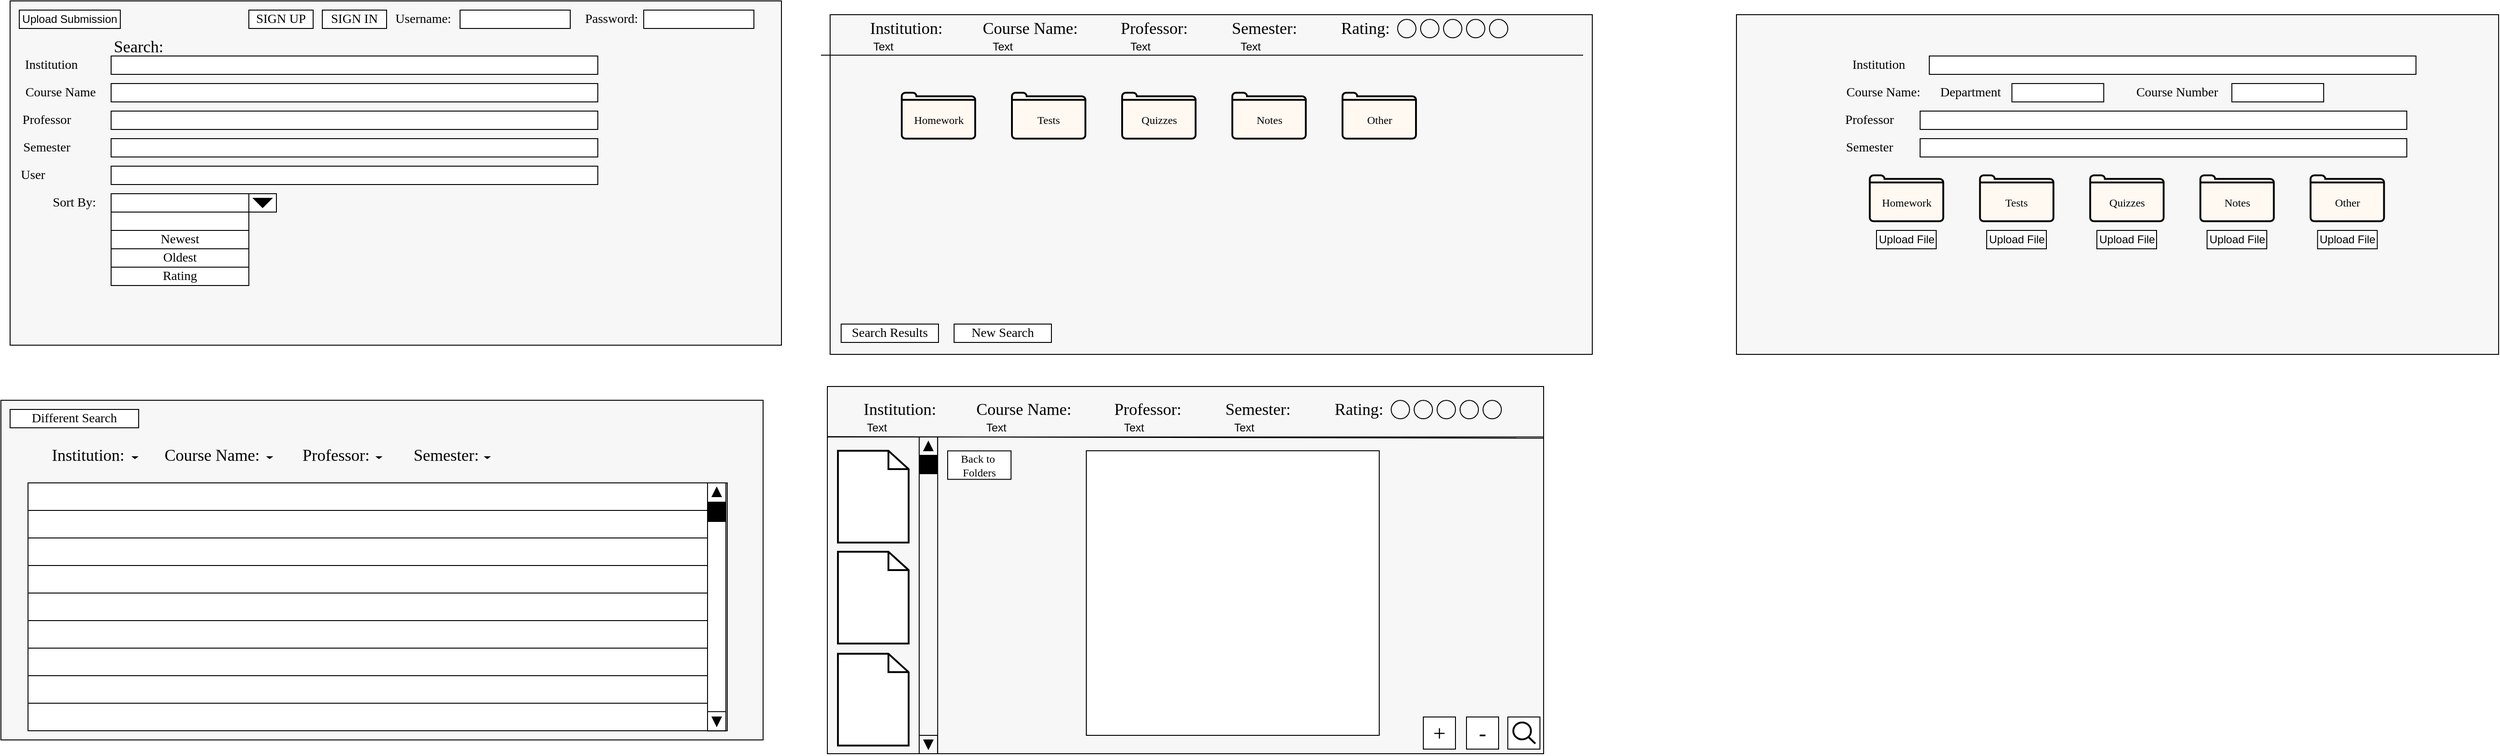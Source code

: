 <mxfile version="10.5.4" type="github"><diagram id="fE3weY7RTYQjaX6MT7tJ" name="Page-1"><mxGraphModel dx="998" dy="433" grid="1" gridSize="10" guides="1" tooltips="1" connect="1" arrows="1" fold="1" page="1" pageScale="1" pageWidth="850" pageHeight="1100" math="0" shadow="0"><root><mxCell id="0"/><mxCell id="1" parent="0"/><mxCell id="ou8kh7DUhceGWh2s9LDL-35" value="" style="rounded=0;whiteSpace=wrap;html=1;strokeColor=#000000;fillColor=#F7F7F7;" vertex="1" parent="1"><mxGeometry x="1910" y="75" width="830" height="370" as="geometry"/></mxCell><mxCell id="RQsLyxsgD_TibJoST8AB-97" value="" style="rounded=0;whiteSpace=wrap;html=1;strokeColor=#000000;fillColor=#F7F7F7;" parent="1" vertex="1"><mxGeometry x="920" y="480" width="780" height="400" as="geometry"/></mxCell><mxCell id="5D6q7GdCZ7EVulJObCjl-46" value="" style="rounded=0;whiteSpace=wrap;html=1;strokeColor=#000000;fillColor=none;" parent="1" vertex="1"><mxGeometry x="920" y="535" width="780" height="345" as="geometry"/></mxCell><mxCell id="5D6q7GdCZ7EVulJObCjl-62" value="" style="rounded=0;whiteSpace=wrap;html=1;strokeColor=#000000;fillColor=#F7F7F7;" parent="1" vertex="1"><mxGeometry x="923" y="75" width="830" height="370" as="geometry"/></mxCell><mxCell id="5D6q7GdCZ7EVulJObCjl-19" value="" style="rounded=0;whiteSpace=wrap;html=1;strokeColor=#000000;fillColor=#F7F7F7;" parent="1" vertex="1"><mxGeometry x="30" y="60" width="840" height="375" as="geometry"/></mxCell><mxCell id="RQsLyxsgD_TibJoST8AB-96" value="" style="rounded=0;whiteSpace=wrap;html=1;strokeColor=#000000;fillColor=#F7F7F7;" parent="1" vertex="1"><mxGeometry x="20" y="495" width="830" height="370" as="geometry"/></mxCell><mxCell id="RQsLyxsgD_TibJoST8AB-2" value="" style="rounded=0;whiteSpace=wrap;html=1;" parent="1" vertex="1"><mxGeometry x="140" y="120" width="530" height="20" as="geometry"/></mxCell><mxCell id="RQsLyxsgD_TibJoST8AB-3" value="&lt;div style=&quot;text-align: left&quot;&gt;&lt;span style=&quot;font-size: 14px ; font-family: &amp;#34;georgia&amp;#34;&quot;&gt;Institution&lt;/span&gt;&lt;/div&gt;" style="text;html=1;strokeColor=none;fillColor=none;align=center;verticalAlign=middle;whiteSpace=wrap;rounded=0;" parent="1" vertex="1"><mxGeometry x="30" y="120" width="90" height="20" as="geometry"/></mxCell><mxCell id="RQsLyxsgD_TibJoST8AB-5" value="&lt;font face=&quot;Georgia&quot; style=&quot;font-size: 14px&quot;&gt;Course Name&lt;/font&gt;" style="text;html=1;strokeColor=none;fillColor=none;align=center;verticalAlign=middle;whiteSpace=wrap;rounded=0;" parent="1" vertex="1"><mxGeometry x="40" y="150" width="90" height="20" as="geometry"/></mxCell><mxCell id="RQsLyxsgD_TibJoST8AB-6" value="&lt;div style=&quot;text-align: left&quot;&gt;&lt;span style=&quot;font-size: 14px ; font-family: &amp;#34;georgia&amp;#34;&quot;&gt;Professor&lt;/span&gt;&lt;/div&gt;" style="text;html=1;strokeColor=none;fillColor=none;align=center;verticalAlign=middle;whiteSpace=wrap;rounded=0;" parent="1" vertex="1"><mxGeometry x="40" y="180" width="60" height="20" as="geometry"/></mxCell><mxCell id="RQsLyxsgD_TibJoST8AB-7" value="&lt;div style=&quot;text-align: left&quot;&gt;&lt;span style=&quot;font-size: 14px ; font-family: &amp;#34;georgia&amp;#34;&quot;&gt;Semester&lt;/span&gt;&lt;/div&gt;" style="text;html=1;strokeColor=none;fillColor=none;align=center;verticalAlign=middle;whiteSpace=wrap;rounded=0;" parent="1" vertex="1"><mxGeometry x="40" y="210" width="60" height="20" as="geometry"/></mxCell><mxCell id="RQsLyxsgD_TibJoST8AB-8" value="&lt;font face=&quot;Georgia&quot; style=&quot;font-size: 14px&quot;&gt;User&lt;/font&gt;" style="text;html=1;strokeColor=none;fillColor=none;align=center;verticalAlign=middle;whiteSpace=wrap;rounded=0;" parent="1" vertex="1"><mxGeometry x="40" y="240" width="30" height="20" as="geometry"/></mxCell><mxCell id="RQsLyxsgD_TibJoST8AB-11" value="" style="rounded=0;whiteSpace=wrap;html=1;" parent="1" vertex="1"><mxGeometry x="140" y="150" width="530" height="20" as="geometry"/></mxCell><mxCell id="RQsLyxsgD_TibJoST8AB-12" value="" style="rounded=0;whiteSpace=wrap;html=1;" parent="1" vertex="1"><mxGeometry x="140" y="180" width="530" height="20" as="geometry"/></mxCell><mxCell id="RQsLyxsgD_TibJoST8AB-13" value="" style="rounded=0;whiteSpace=wrap;html=1;" parent="1" vertex="1"><mxGeometry x="140" y="210" width="530" height="20" as="geometry"/></mxCell><mxCell id="RQsLyxsgD_TibJoST8AB-14" value="" style="rounded=0;whiteSpace=wrap;html=1;" parent="1" vertex="1"><mxGeometry x="140" y="240" width="530" height="20" as="geometry"/></mxCell><mxCell id="RQsLyxsgD_TibJoST8AB-16" value="&lt;div style=&quot;text-align: left&quot;&gt;&lt;span style=&quot;font-size: 14px ; font-family: &amp;#34;georgia&amp;#34;&quot;&gt;SIGN IN&lt;/span&gt;&lt;/div&gt;" style="text;html=1;strokeColor=#000000;fillColor=#FFFFFF;align=center;verticalAlign=middle;whiteSpace=wrap;rounded=0;" parent="1" vertex="1"><mxGeometry x="370" y="70" width="70" height="20" as="geometry"/></mxCell><mxCell id="RQsLyxsgD_TibJoST8AB-18" value="" style="rounded=0;whiteSpace=wrap;html=1;" parent="1" vertex="1"><mxGeometry x="520" y="70" width="120" height="20" as="geometry"/></mxCell><mxCell id="RQsLyxsgD_TibJoST8AB-19" value="" style="rounded=0;whiteSpace=wrap;html=1;" parent="1" vertex="1"><mxGeometry x="720" y="70" width="120" height="20" as="geometry"/></mxCell><mxCell id="RQsLyxsgD_TibJoST8AB-20" value="&lt;div style=&quot;text-align: left&quot;&gt;&lt;span style=&quot;font-size: 14px ; font-family: &amp;#34;georgia&amp;#34;&quot;&gt;Username:&lt;/span&gt;&lt;/div&gt;" style="text;html=1;strokeColor=none;fillColor=none;align=center;verticalAlign=middle;whiteSpace=wrap;rounded=0;" parent="1" vertex="1"><mxGeometry x="440" y="70" width="80" height="20" as="geometry"/></mxCell><mxCell id="RQsLyxsgD_TibJoST8AB-21" value="&lt;div style=&quot;text-align: left&quot;&gt;&lt;span style=&quot;font-size: 14px ; font-family: &amp;#34;georgia&amp;#34;&quot;&gt;Password:&lt;/span&gt;&lt;/div&gt;" style="text;html=1;strokeColor=none;fillColor=none;align=center;verticalAlign=middle;whiteSpace=wrap;rounded=0;" parent="1" vertex="1"><mxGeometry x="640" y="70" width="90" height="20" as="geometry"/></mxCell><mxCell id="RQsLyxsgD_TibJoST8AB-22" value="&lt;div style=&quot;text-align: left&quot;&gt;&lt;span style=&quot;font-size: 14px ; font-family: &amp;#34;georgia&amp;#34;&quot;&gt;SIGN UP&lt;/span&gt;&lt;/div&gt;" style="text;html=1;strokeColor=#000000;fillColor=#FFFFFF;align=center;verticalAlign=middle;whiteSpace=wrap;rounded=0;" parent="1" vertex="1"><mxGeometry x="290" y="70" width="70" height="20" as="geometry"/></mxCell><mxCell id="RQsLyxsgD_TibJoST8AB-23" value="&lt;font face=&quot;Georgia&quot; style=&quot;font-size: 14px&quot;&gt;Sort By:&lt;/font&gt;" style="text;html=1;strokeColor=none;fillColor=none;align=center;verticalAlign=middle;whiteSpace=wrap;rounded=0;" parent="1" vertex="1"><mxGeometry x="70" y="270" width="60" height="20" as="geometry"/></mxCell><mxCell id="RQsLyxsgD_TibJoST8AB-24" value="" style="rounded=0;whiteSpace=wrap;html=1;" parent="1" vertex="1"><mxGeometry x="140" y="270" width="180" height="20" as="geometry"/></mxCell><mxCell id="RQsLyxsgD_TibJoST8AB-25" value="" style="endArrow=none;html=1;" parent="1" edge="1"><mxGeometry width="50" height="50" relative="1" as="geometry"><mxPoint x="290" y="290" as="sourcePoint"/><mxPoint x="290" y="270" as="targetPoint"/><Array as="points"/></mxGeometry></mxCell><mxCell id="RQsLyxsgD_TibJoST8AB-26" value="" style="triangle;whiteSpace=wrap;html=1;fillColor=#000000;rotation=90;" parent="1" vertex="1"><mxGeometry x="300" y="270" width="10" height="20" as="geometry"/></mxCell><mxCell id="RQsLyxsgD_TibJoST8AB-27" value="" style="rounded=0;whiteSpace=wrap;html=1;fillColor=#FFFFFF;strokeColor=#000000;" parent="1" vertex="1"><mxGeometry x="140" y="290" width="150" height="80" as="geometry"/></mxCell><mxCell id="RQsLyxsgD_TibJoST8AB-29" value="&lt;font face=&quot;Georgia&quot; style=&quot;font-size: 14px&quot;&gt;Newest&lt;/font&gt;" style="text;html=1;strokeColor=none;fillColor=none;align=center;verticalAlign=middle;whiteSpace=wrap;rounded=0;" parent="1" vertex="1"><mxGeometry x="140" y="310" width="150" height="20" as="geometry"/></mxCell><mxCell id="RQsLyxsgD_TibJoST8AB-30" value="&lt;font face=&quot;Georgia&quot; style=&quot;font-size: 14px&quot;&gt;Oldest&lt;/font&gt;" style="text;html=1;strokeColor=none;fillColor=none;align=center;verticalAlign=middle;whiteSpace=wrap;rounded=0;" parent="1" vertex="1"><mxGeometry x="140" y="330" width="150" height="20" as="geometry"/></mxCell><mxCell id="RQsLyxsgD_TibJoST8AB-31" value="" style="endArrow=none;html=1;entryX=1;entryY=1;entryDx=0;entryDy=0;entryPerimeter=0;" parent="1" edge="1"><mxGeometry width="50" height="50" relative="1" as="geometry"><mxPoint x="140" y="310" as="sourcePoint"/><mxPoint x="290" y="310" as="targetPoint"/></mxGeometry></mxCell><mxCell id="RQsLyxsgD_TibJoST8AB-32" value="" style="endArrow=none;html=1;entryX=1;entryY=1;entryDx=0;entryDy=0;entryPerimeter=0;" parent="1" edge="1"><mxGeometry width="50" height="50" relative="1" as="geometry"><mxPoint x="140" y="330" as="sourcePoint"/><mxPoint x="290" y="330" as="targetPoint"/></mxGeometry></mxCell><mxCell id="RQsLyxsgD_TibJoST8AB-33" value="&lt;font face=&quot;Georgia&quot;&gt;&lt;span style=&quot;font-size: 14px&quot;&gt;Rating&lt;/span&gt;&lt;/font&gt;" style="text;html=1;strokeColor=none;fillColor=none;align=center;verticalAlign=middle;whiteSpace=wrap;rounded=0;" parent="1" vertex="1"><mxGeometry x="140" y="350" width="150" height="20" as="geometry"/></mxCell><mxCell id="RQsLyxsgD_TibJoST8AB-34" value="" style="endArrow=none;html=1;entryX=1;entryY=1;entryDx=0;entryDy=0;entryPerimeter=0;" parent="1" edge="1"><mxGeometry width="50" height="50" relative="1" as="geometry"><mxPoint x="140" y="350" as="sourcePoint"/><mxPoint x="290" y="350" as="targetPoint"/></mxGeometry></mxCell><mxCell id="RQsLyxsgD_TibJoST8AB-38" value="" style="endArrow=none;html=1;entryX=0;entryY=0;entryDx=0;entryDy=0;entryPerimeter=0;" parent="1" target="RQsLyxsgD_TibJoST8AB-75" edge="1"><mxGeometry width="50" height="50" relative="1" as="geometry"><mxPoint x="49.5" y="585" as="sourcePoint"/><mxPoint x="879.5" y="585" as="targetPoint"/></mxGeometry></mxCell><mxCell id="RQsLyxsgD_TibJoST8AB-40" value="&lt;font face=&quot;Georgia&quot; style=&quot;font-size: 18px&quot;&gt;Institution:&lt;/font&gt;" style="text;html=1;strokeColor=none;fillColor=none;align=center;verticalAlign=middle;whiteSpace=wrap;rounded=0;" parent="1" vertex="1"><mxGeometry x="69.5" y="545" width="90" height="20" as="geometry"/></mxCell><mxCell id="RQsLyxsgD_TibJoST8AB-41" value="&lt;font face=&quot;Georgia&quot; style=&quot;font-size: 18px&quot;&gt;Course Name:&lt;/font&gt;" style="text;html=1;strokeColor=none;fillColor=none;align=center;verticalAlign=middle;whiteSpace=wrap;rounded=0;" parent="1" vertex="1"><mxGeometry x="189.5" y="545" width="120" height="20" as="geometry"/></mxCell><mxCell id="RQsLyxsgD_TibJoST8AB-42" value="&lt;font face=&quot;Georgia&quot; style=&quot;font-size: 18px&quot;&gt;Professor:&lt;/font&gt;" style="text;html=1;strokeColor=none;fillColor=none;align=center;verticalAlign=middle;whiteSpace=wrap;rounded=0;" parent="1" vertex="1"><mxGeometry x="339.5" y="545" width="90" height="20" as="geometry"/></mxCell><mxCell id="RQsLyxsgD_TibJoST8AB-43" value="&lt;font face=&quot;Georgia&quot; style=&quot;font-size: 18px&quot;&gt;Semester:&lt;/font&gt;" style="text;html=1;strokeColor=none;fillColor=none;align=center;verticalAlign=middle;whiteSpace=wrap;rounded=0;" parent="1" vertex="1"><mxGeometry x="459.5" y="545" width="90" height="20" as="geometry"/></mxCell><mxCell id="RQsLyxsgD_TibJoST8AB-57" value="" style="endArrow=none;html=1;" parent="1" edge="1"><mxGeometry width="50" height="50" relative="1" as="geometry"><mxPoint x="913" y="119.167" as="sourcePoint"/><mxPoint x="1743" y="119.167" as="targetPoint"/></mxGeometry></mxCell><mxCell id="RQsLyxsgD_TibJoST8AB-58" value="&lt;font face=&quot;Georgia&quot; style=&quot;font-size: 18px&quot;&gt;Institution:&lt;/font&gt;" style="text;html=1;strokeColor=none;fillColor=none;align=center;verticalAlign=middle;whiteSpace=wrap;rounded=0;" parent="1" vertex="1"><mxGeometry x="961" y="80.167" width="90" height="20" as="geometry"/></mxCell><mxCell id="RQsLyxsgD_TibJoST8AB-59" value="&lt;font face=&quot;Georgia&quot; style=&quot;font-size: 18px&quot;&gt;Course Name:&lt;/font&gt;" style="text;html=1;strokeColor=none;fillColor=none;align=center;verticalAlign=middle;whiteSpace=wrap;rounded=0;" parent="1" vertex="1"><mxGeometry x="1081" y="80.167" width="120" height="20" as="geometry"/></mxCell><mxCell id="RQsLyxsgD_TibJoST8AB-60" value="&lt;font face=&quot;Georgia&quot; style=&quot;font-size: 18px&quot;&gt;Professor:&lt;/font&gt;" style="text;html=1;strokeColor=none;fillColor=none;align=center;verticalAlign=middle;whiteSpace=wrap;rounded=0;" parent="1" vertex="1"><mxGeometry x="1231" y="80.167" width="90" height="20" as="geometry"/></mxCell><mxCell id="RQsLyxsgD_TibJoST8AB-61" value="&lt;font face=&quot;Georgia&quot; style=&quot;font-size: 18px&quot;&gt;Semester:&lt;/font&gt;" style="text;html=1;strokeColor=none;fillColor=none;align=center;verticalAlign=middle;whiteSpace=wrap;rounded=0;" parent="1" vertex="1"><mxGeometry x="1351" y="80.167" width="90" height="20" as="geometry"/></mxCell><mxCell id="RQsLyxsgD_TibJoST8AB-62" value="&lt;font face=&quot;Georgia&quot; style=&quot;font-size: 18px&quot;&gt;Rating:&lt;/font&gt;" style="text;html=1;strokeColor=none;fillColor=none;align=center;verticalAlign=middle;whiteSpace=wrap;rounded=0;" parent="1" vertex="1"><mxGeometry x="1471" y="80.167" width="70" height="20" as="geometry"/></mxCell><mxCell id="RQsLyxsgD_TibJoST8AB-63" value="" style="ellipse;whiteSpace=wrap;html=1;aspect=fixed;strokeColor=#000000;fillColor=none;" parent="1" vertex="1"><mxGeometry x="1541" y="80.167" width="20" height="20" as="geometry"/></mxCell><mxCell id="RQsLyxsgD_TibJoST8AB-64" value="" style="ellipse;whiteSpace=wrap;html=1;aspect=fixed;strokeColor=#000000;fillColor=none;" parent="1" vertex="1"><mxGeometry x="1566" y="80.167" width="20" height="20" as="geometry"/></mxCell><mxCell id="RQsLyxsgD_TibJoST8AB-65" value="" style="ellipse;whiteSpace=wrap;html=1;aspect=fixed;strokeColor=#000000;fillColor=none;" parent="1" vertex="1"><mxGeometry x="1591" y="80.167" width="20" height="20" as="geometry"/></mxCell><mxCell id="RQsLyxsgD_TibJoST8AB-66" value="" style="ellipse;whiteSpace=wrap;html=1;aspect=fixed;strokeColor=#000000;fillColor=none;" parent="1" vertex="1"><mxGeometry x="1616" y="80.167" width="20" height="20" as="geometry"/></mxCell><mxCell id="RQsLyxsgD_TibJoST8AB-67" value="" style="ellipse;whiteSpace=wrap;html=1;aspect=fixed;strokeColor=#000000;fillColor=none;" parent="1" vertex="1"><mxGeometry x="1641" y="80.167" width="20" height="20" as="geometry"/></mxCell><mxCell id="RQsLyxsgD_TibJoST8AB-68" value="Text" style="text;html=1;strokeColor=none;fillColor=none;align=center;verticalAlign=middle;whiteSpace=wrap;rounded=0;" parent="1" vertex="1"><mxGeometry x="961" y="100.167" width="40" height="20" as="geometry"/></mxCell><mxCell id="RQsLyxsgD_TibJoST8AB-69" value="Text" style="text;html=1;strokeColor=none;fillColor=none;align=center;verticalAlign=middle;whiteSpace=wrap;rounded=0;" parent="1" vertex="1"><mxGeometry x="1091" y="100.167" width="40" height="20" as="geometry"/></mxCell><mxCell id="RQsLyxsgD_TibJoST8AB-70" value="Text" style="text;html=1;strokeColor=none;fillColor=none;align=center;verticalAlign=middle;whiteSpace=wrap;rounded=0;" parent="1" vertex="1"><mxGeometry x="1241" y="100.167" width="40" height="20" as="geometry"/></mxCell><mxCell id="RQsLyxsgD_TibJoST8AB-71" value="Text" style="text;html=1;strokeColor=none;fillColor=none;align=center;verticalAlign=middle;whiteSpace=wrap;rounded=0;" parent="1" vertex="1"><mxGeometry x="1361" y="100.167" width="40" height="20" as="geometry"/></mxCell><mxCell id="RQsLyxsgD_TibJoST8AB-72" value="" style="rounded=0;whiteSpace=wrap;html=1;strokeColor=#000000;fillColor=#FFFFFF;" parent="1" vertex="1"><mxGeometry x="50" y="585" width="761" height="270" as="geometry"/></mxCell><mxCell id="RQsLyxsgD_TibJoST8AB-74" value="" style="rounded=0;whiteSpace=wrap;html=1;strokeColor=#000000;fillColor=#000000;" parent="1" vertex="1"><mxGeometry x="789.5" y="606" width="20" height="21" as="geometry"/></mxCell><mxCell id="RQsLyxsgD_TibJoST8AB-75" value="" style="rounded=0;whiteSpace=wrap;html=1;strokeColor=#000000;fillColor=none;" parent="1" vertex="1"><mxGeometry x="789.5" y="585" width="20" height="21" as="geometry"/></mxCell><mxCell id="RQsLyxsgD_TibJoST8AB-76" value="" style="rounded=0;whiteSpace=wrap;html=1;strokeColor=#000000;fillColor=none;" parent="1" vertex="1"><mxGeometry x="789.5" y="834.167" width="20" height="21" as="geometry"/></mxCell><mxCell id="RQsLyxsgD_TibJoST8AB-77" value="" style="triangle;whiteSpace=wrap;html=1;strokeColor=#000000;fillColor=#000000;rotation=-90;" parent="1" vertex="1"><mxGeometry x="794.5" y="590" width="10" height="10" as="geometry"/></mxCell><mxCell id="RQsLyxsgD_TibJoST8AB-78" value="" style="triangle;whiteSpace=wrap;html=1;strokeColor=#000000;fillColor=#000000;rotation=90;" parent="1" vertex="1"><mxGeometry x="794.5" y="840" width="10" height="10" as="geometry"/></mxCell><mxCell id="RQsLyxsgD_TibJoST8AB-80" value="" style="rounded=0;whiteSpace=wrap;html=1;strokeColor=#000000;fillColor=#FFFFFF;" parent="1" vertex="1"><mxGeometry x="49.5" y="585" width="740" height="30" as="geometry"/></mxCell><mxCell id="RQsLyxsgD_TibJoST8AB-81" value="" style="rounded=0;whiteSpace=wrap;html=1;strokeColor=#000000;fillColor=#FFFFFF;" parent="1" vertex="1"><mxGeometry x="49.5" y="615" width="740" height="30" as="geometry"/></mxCell><mxCell id="RQsLyxsgD_TibJoST8AB-82" value="" style="rounded=0;whiteSpace=wrap;html=1;strokeColor=#000000;fillColor=#FFFFFF;" parent="1" vertex="1"><mxGeometry x="49.5" y="645" width="740" height="30" as="geometry"/></mxCell><mxCell id="RQsLyxsgD_TibJoST8AB-83" value="" style="rounded=0;whiteSpace=wrap;html=1;strokeColor=#000000;fillColor=#FFFFFF;" parent="1" vertex="1"><mxGeometry x="49.5" y="675" width="740" height="30" as="geometry"/></mxCell><mxCell id="RQsLyxsgD_TibJoST8AB-84" value="" style="rounded=0;whiteSpace=wrap;html=1;strokeColor=#000000;fillColor=#FFFFFF;" parent="1" vertex="1"><mxGeometry x="49.5" y="705" width="740" height="30" as="geometry"/></mxCell><mxCell id="RQsLyxsgD_TibJoST8AB-86" value="" style="rounded=0;whiteSpace=wrap;html=1;strokeColor=#000000;fillColor=#FFFFFF;" parent="1" vertex="1"><mxGeometry x="49.5" y="765" width="740" height="30" as="geometry"/></mxCell><mxCell id="RQsLyxsgD_TibJoST8AB-87" value="" style="rounded=0;whiteSpace=wrap;html=1;strokeColor=#000000;fillColor=#FFFFFF;" parent="1" vertex="1"><mxGeometry x="49.5" y="795" width="740" height="30" as="geometry"/></mxCell><mxCell id="RQsLyxsgD_TibJoST8AB-88" value="" style="rounded=0;whiteSpace=wrap;html=1;strokeColor=#000000;fillColor=#FFFFFF;" parent="1" vertex="1"><mxGeometry x="49.5" y="825" width="740" height="30" as="geometry"/></mxCell><mxCell id="RQsLyxsgD_TibJoST8AB-89" value="&lt;font style=&quot;font-size: 14px&quot; face=&quot;Georgia&quot;&gt;Different Search&lt;/font&gt;" style="rounded=0;whiteSpace=wrap;html=1;strokeColor=#000000;fillColor=#FFFFFF;" parent="1" vertex="1"><mxGeometry x="30" y="505" width="140" height="20" as="geometry"/></mxCell><mxCell id="RQsLyxsgD_TibJoST8AB-73" value="" style="endArrow=none;html=1;exitX=1;exitY=0.96;exitDx=0;exitDy=0;exitPerimeter=0;entryX=1;entryY=0;entryDx=0;entryDy=0;entryPerimeter=0;" parent="1" source="RQsLyxsgD_TibJoST8AB-76" target="RQsLyxsgD_TibJoST8AB-75" edge="1"><mxGeometry width="50" height="50" relative="1" as="geometry"><mxPoint x="809.5" y="865" as="sourcePoint"/><mxPoint x="829.5" y="625" as="targetPoint"/></mxGeometry></mxCell><mxCell id="RQsLyxsgD_TibJoST8AB-103" value="" style="rounded=0;whiteSpace=wrap;html=1;strokeColor=#000000;fillColor=#FFFFFF;" parent="1" vertex="1"><mxGeometry x="49.5" y="735" width="740" height="30" as="geometry"/></mxCell><mxCell id="5D6q7GdCZ7EVulJObCjl-1" value="" style="html=1;verticalLabelPosition=bottom;align=center;labelBackgroundColor=#ffffff;verticalAlign=top;strokeWidth=2;strokeColor=#000000;fillColor=#FFF9F2;shadow=0;dashed=0;shape=mxgraph.ios7.icons.folder;" parent="1" vertex="1"><mxGeometry x="1001" y="160" width="80" height="50" as="geometry"/></mxCell><mxCell id="5D6q7GdCZ7EVulJObCjl-3" value="" style="html=1;verticalLabelPosition=bottom;align=center;labelBackgroundColor=#ffffff;verticalAlign=top;strokeWidth=2;strokeColor=#000000;fillColor=#FFF9F2;shadow=0;dashed=0;shape=mxgraph.ios7.icons.folder;" parent="1" vertex="1"><mxGeometry x="1121" y="160" width="80" height="50" as="geometry"/></mxCell><mxCell id="5D6q7GdCZ7EVulJObCjl-4" value="" style="html=1;verticalLabelPosition=bottom;align=center;labelBackgroundColor=#ffffff;verticalAlign=top;strokeWidth=2;strokeColor=#000000;fillColor=#FFF9F2;shadow=0;dashed=0;shape=mxgraph.ios7.icons.folder;" parent="1" vertex="1"><mxGeometry x="1241" y="160" width="80" height="50" as="geometry"/></mxCell><mxCell id="5D6q7GdCZ7EVulJObCjl-5" value="" style="html=1;verticalLabelPosition=bottom;align=center;labelBackgroundColor=#ffffff;verticalAlign=top;strokeWidth=2;strokeColor=#000000;fillColor=#FFF9F2;shadow=0;dashed=0;shape=mxgraph.ios7.icons.folder;" parent="1" vertex="1"><mxGeometry x="1361" y="160" width="80" height="50" as="geometry"/></mxCell><mxCell id="5D6q7GdCZ7EVulJObCjl-6" value="" style="html=1;verticalLabelPosition=bottom;align=center;labelBackgroundColor=#ffffff;verticalAlign=top;strokeWidth=2;strokeColor=#000000;fillColor=#FFF9F2;shadow=0;dashed=0;shape=mxgraph.ios7.icons.folder;" parent="1" vertex="1"><mxGeometry x="1481" y="160" width="80" height="50" as="geometry"/></mxCell><mxCell id="5D6q7GdCZ7EVulJObCjl-9" value="&lt;font face=&quot;Georgia&quot; style=&quot;font-size: 12px&quot;&gt;Homework&lt;/font&gt;" style="text;html=1;strokeColor=none;fillColor=none;align=center;verticalAlign=middle;whiteSpace=wrap;rounded=0;" parent="1" vertex="1"><mxGeometry x="1008.5" y="180" width="65" height="20" as="geometry"/></mxCell><mxCell id="5D6q7GdCZ7EVulJObCjl-10" value="&lt;font face=&quot;Georgia&quot; style=&quot;font-size: 12px&quot;&gt;Tests&lt;/font&gt;" style="text;html=1;strokeColor=none;fillColor=none;align=center;verticalAlign=middle;whiteSpace=wrap;rounded=0;" parent="1" vertex="1"><mxGeometry x="1146" y="180" width="30" height="20" as="geometry"/></mxCell><mxCell id="5D6q7GdCZ7EVulJObCjl-11" value="&lt;font face=&quot;Georgia&quot; style=&quot;font-size: 12px&quot;&gt;Quizzes&lt;/font&gt;" style="text;html=1;strokeColor=none;fillColor=none;align=center;verticalAlign=middle;whiteSpace=wrap;rounded=0;" parent="1" vertex="1"><mxGeometry x="1259.5" y="180" width="43" height="20" as="geometry"/></mxCell><mxCell id="5D6q7GdCZ7EVulJObCjl-12" value="&lt;font face=&quot;Georgia&quot; style=&quot;font-size: 12px&quot;&gt;Notes&lt;/font&gt;" style="text;html=1;strokeColor=none;fillColor=none;align=center;verticalAlign=middle;whiteSpace=wrap;rounded=0;" parent="1" vertex="1"><mxGeometry x="1384.5" y="180" width="33" height="20" as="geometry"/></mxCell><mxCell id="5D6q7GdCZ7EVulJObCjl-13" value="&lt;font face=&quot;Georgia&quot; style=&quot;font-size: 12px&quot;&gt;Other&lt;/font&gt;" style="text;html=1;strokeColor=none;fillColor=none;align=center;verticalAlign=middle;whiteSpace=wrap;rounded=0;" parent="1" vertex="1"><mxGeometry x="1504.5" y="180" width="33" height="20" as="geometry"/></mxCell><mxCell id="5D6q7GdCZ7EVulJObCjl-14" value="" style="triangle;whiteSpace=wrap;html=1;strokeColor=#000000;fillColor=#000000;rotation=90;" parent="1" vertex="1"><mxGeometry x="165" y="555" width="2" height="5" as="geometry"/></mxCell><mxCell id="5D6q7GdCZ7EVulJObCjl-15" value="" style="triangle;whiteSpace=wrap;html=1;strokeColor=#000000;fillColor=#000000;rotation=90;" parent="1" vertex="1"><mxGeometry x="311.667" y="555" width="2" height="5" as="geometry"/></mxCell><mxCell id="5D6q7GdCZ7EVulJObCjl-16" value="" style="triangle;whiteSpace=wrap;html=1;strokeColor=#000000;fillColor=#000000;rotation=90;" parent="1" vertex="1"><mxGeometry x="430.667" y="555" width="2" height="5" as="geometry"/></mxCell><mxCell id="5D6q7GdCZ7EVulJObCjl-17" value="" style="triangle;whiteSpace=wrap;html=1;strokeColor=#000000;fillColor=#000000;rotation=90;" parent="1" vertex="1"><mxGeometry x="548.667" y="555" width="2" height="5" as="geometry"/></mxCell><mxCell id="5D6q7GdCZ7EVulJObCjl-21" value="" style="endArrow=none;html=1;entryX=1;entryY=0.004;entryDx=0;entryDy=0;entryPerimeter=0;exitX=0;exitY=-0.001;exitDx=0;exitDy=0;exitPerimeter=0;" parent="1" source="5D6q7GdCZ7EVulJObCjl-46" target="5D6q7GdCZ7EVulJObCjl-46" edge="1"><mxGeometry width="50" height="50" relative="1" as="geometry"><mxPoint x="906" y="534.167" as="sourcePoint"/><mxPoint x="1736" y="534.167" as="targetPoint"/></mxGeometry></mxCell><mxCell id="5D6q7GdCZ7EVulJObCjl-22" value="&lt;font face=&quot;Georgia&quot; style=&quot;font-size: 18px&quot;&gt;Institution:&lt;/font&gt;" style="text;html=1;strokeColor=none;fillColor=none;align=center;verticalAlign=middle;whiteSpace=wrap;rounded=0;" parent="1" vertex="1"><mxGeometry x="954" y="495.167" width="90" height="20" as="geometry"/></mxCell><mxCell id="5D6q7GdCZ7EVulJObCjl-23" value="&lt;font face=&quot;Georgia&quot; style=&quot;font-size: 18px&quot;&gt;Course Name:&lt;/font&gt;" style="text;html=1;strokeColor=none;fillColor=none;align=center;verticalAlign=middle;whiteSpace=wrap;rounded=0;" parent="1" vertex="1"><mxGeometry x="1074" y="495.167" width="120" height="20" as="geometry"/></mxCell><mxCell id="5D6q7GdCZ7EVulJObCjl-24" value="&lt;font face=&quot;Georgia&quot; style=&quot;font-size: 18px&quot;&gt;Professor:&lt;/font&gt;" style="text;html=1;strokeColor=none;fillColor=none;align=center;verticalAlign=middle;whiteSpace=wrap;rounded=0;" parent="1" vertex="1"><mxGeometry x="1224" y="495.167" width="90" height="20" as="geometry"/></mxCell><mxCell id="5D6q7GdCZ7EVulJObCjl-25" value="&lt;font face=&quot;Georgia&quot; style=&quot;font-size: 18px&quot;&gt;Semester:&lt;/font&gt;" style="text;html=1;strokeColor=none;fillColor=none;align=center;verticalAlign=middle;whiteSpace=wrap;rounded=0;" parent="1" vertex="1"><mxGeometry x="1344" y="495.167" width="90" height="20" as="geometry"/></mxCell><mxCell id="5D6q7GdCZ7EVulJObCjl-26" value="&lt;font face=&quot;Georgia&quot; style=&quot;font-size: 18px&quot;&gt;Rating:&lt;/font&gt;" style="text;html=1;strokeColor=none;fillColor=none;align=center;verticalAlign=middle;whiteSpace=wrap;rounded=0;" parent="1" vertex="1"><mxGeometry x="1464" y="495.167" width="70" height="20" as="geometry"/></mxCell><mxCell id="5D6q7GdCZ7EVulJObCjl-27" value="" style="ellipse;whiteSpace=wrap;html=1;aspect=fixed;strokeColor=#000000;fillColor=none;" parent="1" vertex="1"><mxGeometry x="1534" y="495.167" width="20" height="20" as="geometry"/></mxCell><mxCell id="5D6q7GdCZ7EVulJObCjl-28" value="" style="ellipse;whiteSpace=wrap;html=1;aspect=fixed;strokeColor=#000000;fillColor=none;" parent="1" vertex="1"><mxGeometry x="1559" y="495.167" width="20" height="20" as="geometry"/></mxCell><mxCell id="5D6q7GdCZ7EVulJObCjl-29" value="" style="ellipse;whiteSpace=wrap;html=1;aspect=fixed;strokeColor=#000000;fillColor=none;" parent="1" vertex="1"><mxGeometry x="1584" y="495.167" width="20" height="20" as="geometry"/></mxCell><mxCell id="5D6q7GdCZ7EVulJObCjl-30" value="" style="ellipse;whiteSpace=wrap;html=1;aspect=fixed;strokeColor=#000000;fillColor=none;" parent="1" vertex="1"><mxGeometry x="1609" y="495.167" width="20" height="20" as="geometry"/></mxCell><mxCell id="5D6q7GdCZ7EVulJObCjl-31" value="" style="ellipse;whiteSpace=wrap;html=1;aspect=fixed;strokeColor=#000000;fillColor=none;" parent="1" vertex="1"><mxGeometry x="1634" y="495.167" width="20" height="20" as="geometry"/></mxCell><mxCell id="5D6q7GdCZ7EVulJObCjl-32" value="Text" style="text;html=1;strokeColor=none;fillColor=none;align=center;verticalAlign=middle;whiteSpace=wrap;rounded=0;" parent="1" vertex="1"><mxGeometry x="954" y="515.167" width="40" height="20" as="geometry"/></mxCell><mxCell id="5D6q7GdCZ7EVulJObCjl-33" value="Text" style="text;html=1;strokeColor=none;fillColor=none;align=center;verticalAlign=middle;whiteSpace=wrap;rounded=0;" parent="1" vertex="1"><mxGeometry x="1084" y="515.167" width="40" height="20" as="geometry"/></mxCell><mxCell id="5D6q7GdCZ7EVulJObCjl-34" value="Text" style="text;html=1;strokeColor=none;fillColor=none;align=center;verticalAlign=middle;whiteSpace=wrap;rounded=0;" parent="1" vertex="1"><mxGeometry x="1234" y="515.167" width="40" height="20" as="geometry"/></mxCell><mxCell id="5D6q7GdCZ7EVulJObCjl-35" value="Text" style="text;html=1;strokeColor=none;fillColor=none;align=center;verticalAlign=middle;whiteSpace=wrap;rounded=0;" parent="1" vertex="1"><mxGeometry x="1354" y="515.167" width="40" height="20" as="geometry"/></mxCell><mxCell id="5D6q7GdCZ7EVulJObCjl-47" value="" style="endArrow=none;html=1;entryX=0.154;entryY=0.001;entryDx=0;entryDy=0;entryPerimeter=0;exitX=0.154;exitY=1;exitDx=0;exitDy=0;exitPerimeter=0;" parent="1" source="5D6q7GdCZ7EVulJObCjl-46" target="5D6q7GdCZ7EVulJObCjl-46" edge="1"><mxGeometry width="50" height="50" relative="1" as="geometry"><mxPoint x="900" y="880" as="sourcePoint"/><mxPoint x="1050" y="520" as="targetPoint"/></mxGeometry></mxCell><mxCell id="5D6q7GdCZ7EVulJObCjl-48" value="" style="endArrow=none;html=1;entryX=0.154;entryY=0.001;entryDx=0;entryDy=0;entryPerimeter=0;exitX=0.154;exitY=1;exitDx=0;exitDy=0;exitPerimeter=0;" parent="1" edge="1"><mxGeometry width="50" height="50" relative="1" as="geometry"><mxPoint x="1020" y="880" as="sourcePoint"/><mxPoint x="1020" y="535" as="targetPoint"/></mxGeometry></mxCell><mxCell id="5D6q7GdCZ7EVulJObCjl-49" value="" style="triangle;whiteSpace=wrap;html=1;strokeColor=#000000;fillColor=#000000;rotation=90;" parent="1" vertex="1"><mxGeometry x="1025" y="865" width="10" height="10" as="geometry"/></mxCell><mxCell id="5D6q7GdCZ7EVulJObCjl-50" value="" style="whiteSpace=wrap;html=1;aspect=fixed;strokeColor=#000000;fillColor=none;" parent="1" vertex="1"><mxGeometry x="1020" y="860" width="20" height="20" as="geometry"/></mxCell><mxCell id="5D6q7GdCZ7EVulJObCjl-51" value="" style="whiteSpace=wrap;html=1;aspect=fixed;strokeColor=#000000;fillColor=none;" parent="1" vertex="1"><mxGeometry x="1020" y="535" width="20" height="20" as="geometry"/></mxCell><mxCell id="5D6q7GdCZ7EVulJObCjl-52" value="" style="triangle;whiteSpace=wrap;html=1;strokeColor=#000000;fillColor=#000000;rotation=-90;" parent="1" vertex="1"><mxGeometry x="1025" y="540" width="10" height="10" as="geometry"/></mxCell><mxCell id="5D6q7GdCZ7EVulJObCjl-53" value="" style="whiteSpace=wrap;html=1;aspect=fixed;strokeColor=#000000;fillColor=#000000;" parent="1" vertex="1"><mxGeometry x="1020" y="555" width="20" height="20" as="geometry"/></mxCell><mxCell id="5D6q7GdCZ7EVulJObCjl-54" value="" style="html=1;verticalLabelPosition=bottom;align=center;labelBackgroundColor=#ffffff;verticalAlign=top;strokeWidth=2;strokeColor=#000000;fillColor=#ffffff;shadow=0;dashed=0;shape=mxgraph.ios7.icons.document;" parent="1" vertex="1"><mxGeometry x="931.5" y="550" width="77" height="100" as="geometry"/></mxCell><mxCell id="5D6q7GdCZ7EVulJObCjl-55" value="" style="html=1;verticalLabelPosition=bottom;align=center;labelBackgroundColor=#ffffff;verticalAlign=top;strokeWidth=2;strokeColor=#000000;fillColor=#ffffff;shadow=0;dashed=0;shape=mxgraph.ios7.icons.document;" parent="1" vertex="1"><mxGeometry x="931.5" y="660" width="77" height="100" as="geometry"/></mxCell><mxCell id="5D6q7GdCZ7EVulJObCjl-56" value="" style="html=1;verticalLabelPosition=bottom;align=center;labelBackgroundColor=#ffffff;verticalAlign=top;strokeWidth=2;strokeColor=#000000;fillColor=#ffffff;shadow=0;dashed=0;shape=mxgraph.ios7.icons.document;" parent="1" vertex="1"><mxGeometry x="931.5" y="771.143" width="77" height="100" as="geometry"/></mxCell><mxCell id="5D6q7GdCZ7EVulJObCjl-57" value="" style="rounded=0;whiteSpace=wrap;html=1;strokeColor=#000000;fillColor=#FFFFFF;" parent="1" vertex="1"><mxGeometry x="1202" y="550" width="319" height="310" as="geometry"/></mxCell><mxCell id="5D6q7GdCZ7EVulJObCjl-58" value="&lt;font face=&quot;Georgia&quot; style=&quot;font-size: 24px&quot;&gt;-&lt;/font&gt;" style="whiteSpace=wrap;html=1;aspect=fixed;strokeColor=#000000;fillColor=#FFFFFF;" parent="1" vertex="1"><mxGeometry x="1616" y="840" width="35" height="35" as="geometry"/></mxCell><mxCell id="5D6q7GdCZ7EVulJObCjl-59" value="" style="whiteSpace=wrap;html=1;aspect=fixed;strokeColor=#000000;fillColor=#FFFFFF;" parent="1" vertex="1"><mxGeometry x="1661" y="840" width="35" height="35" as="geometry"/></mxCell><mxCell id="5D6q7GdCZ7EVulJObCjl-60" value="&lt;font face=&quot;Georgia&quot; style=&quot;font-size: 24px&quot;&gt;+&lt;/font&gt;" style="whiteSpace=wrap;html=1;aspect=fixed;strokeColor=#000000;fillColor=#FFFFFF;" parent="1" vertex="1"><mxGeometry x="1569" y="840" width="35" height="35" as="geometry"/></mxCell><mxCell id="5D6q7GdCZ7EVulJObCjl-61" value="" style="html=1;verticalLabelPosition=bottom;align=center;labelBackgroundColor=#ffffff;verticalAlign=top;strokeWidth=2;strokeColor=#000000;fillColor=#ffffff;shadow=0;dashed=0;shape=mxgraph.ios7.icons.looking_glass;" parent="1" vertex="1"><mxGeometry x="1667" y="846" width="24" height="23" as="geometry"/></mxCell><mxCell id="5D6q7GdCZ7EVulJObCjl-65" value="&lt;font face=&quot;Georgia&quot;&gt;Back to&amp;nbsp;&lt;br&gt;Folders&lt;br&gt;&lt;/font&gt;" style="rounded=0;whiteSpace=wrap;html=1;strokeColor=#000000;fillColor=#FFFFFF;" parent="1" vertex="1"><mxGeometry x="1051" y="550.143" width="69" height="31" as="geometry"/></mxCell><mxCell id="ou8kh7DUhceGWh2s9LDL-2" value="" style="rounded=0;whiteSpace=wrap;html=1;" vertex="1" parent="1"><mxGeometry x="2120" y="120" width="530" height="20" as="geometry"/></mxCell><mxCell id="ou8kh7DUhceGWh2s9LDL-3" value="&lt;div style=&quot;text-align: left&quot;&gt;&lt;span style=&quot;font-size: 14px ; font-family: &amp;#34;georgia&amp;#34;&quot;&gt;Institution&lt;/span&gt;&lt;/div&gt;" style="text;html=1;strokeColor=none;fillColor=none;align=center;verticalAlign=middle;whiteSpace=wrap;rounded=0;" vertex="1" parent="1"><mxGeometry x="2020" y="120" width="90" height="20" as="geometry"/></mxCell><mxCell id="ou8kh7DUhceGWh2s9LDL-4" value="&lt;font face=&quot;Georgia&quot; style=&quot;font-size: 14px&quot;&gt;Course Name:&lt;/font&gt;" style="text;html=1;strokeColor=none;fillColor=none;align=center;verticalAlign=middle;whiteSpace=wrap;rounded=0;" vertex="1" parent="1"><mxGeometry x="2020" y="150" width="100" height="20" as="geometry"/></mxCell><mxCell id="ou8kh7DUhceGWh2s9LDL-5" value="&lt;div style=&quot;text-align: left&quot;&gt;&lt;span style=&quot;font-size: 14px ; font-family: &amp;#34;georgia&amp;#34;&quot;&gt;Professor&lt;/span&gt;&lt;/div&gt;" style="text;html=1;strokeColor=none;fillColor=none;align=center;verticalAlign=middle;whiteSpace=wrap;rounded=0;" vertex="1" parent="1"><mxGeometry x="2025" y="180" width="60" height="20" as="geometry"/></mxCell><mxCell id="ou8kh7DUhceGWh2s9LDL-6" value="&lt;div style=&quot;text-align: left&quot;&gt;&lt;span style=&quot;font-size: 14px ; font-family: &amp;#34;georgia&amp;#34;&quot;&gt;Semester&lt;/span&gt;&lt;/div&gt;" style="text;html=1;strokeColor=none;fillColor=none;align=center;verticalAlign=middle;whiteSpace=wrap;rounded=0;" vertex="1" parent="1"><mxGeometry x="2025" y="210" width="60" height="20" as="geometry"/></mxCell><mxCell id="ou8kh7DUhceGWh2s9LDL-7" value="" style="rounded=0;whiteSpace=wrap;html=1;" vertex="1" parent="1"><mxGeometry x="2210" y="150" width="100" height="20" as="geometry"/></mxCell><mxCell id="ou8kh7DUhceGWh2s9LDL-8" value="" style="rounded=0;whiteSpace=wrap;html=1;" vertex="1" parent="1"><mxGeometry x="2110" y="180" width="530" height="20" as="geometry"/></mxCell><mxCell id="ou8kh7DUhceGWh2s9LDL-9" value="" style="rounded=0;whiteSpace=wrap;html=1;" vertex="1" parent="1"><mxGeometry x="2110" y="210" width="530" height="20" as="geometry"/></mxCell><mxCell id="ou8kh7DUhceGWh2s9LDL-10" value="&lt;font face=&quot;Georgia&quot; style=&quot;font-size: 14px&quot;&gt;Department&lt;/font&gt;" style="text;html=1;strokeColor=none;fillColor=none;align=center;verticalAlign=middle;whiteSpace=wrap;rounded=0;" vertex="1" parent="1"><mxGeometry x="2120" y="150" width="90" height="20" as="geometry"/></mxCell><mxCell id="ou8kh7DUhceGWh2s9LDL-11" value="&lt;font face=&quot;Georgia&quot; style=&quot;font-size: 14px&quot;&gt;Course Number&lt;/font&gt;" style="text;html=1;strokeColor=none;fillColor=none;align=center;verticalAlign=middle;whiteSpace=wrap;rounded=0;" vertex="1" parent="1"><mxGeometry x="2340" y="150" width="100" height="20" as="geometry"/></mxCell><mxCell id="ou8kh7DUhceGWh2s9LDL-14" value="" style="rounded=0;whiteSpace=wrap;html=1;" vertex="1" parent="1"><mxGeometry x="2449.5" y="150" width="100" height="20" as="geometry"/></mxCell><mxCell id="ou8kh7DUhceGWh2s9LDL-15" value="" style="html=1;verticalLabelPosition=bottom;align=center;labelBackgroundColor=#ffffff;verticalAlign=top;strokeWidth=2;strokeColor=#000000;fillColor=#FFF9F2;shadow=0;dashed=0;shape=mxgraph.ios7.icons.folder;" vertex="1" parent="1"><mxGeometry x="2055.206" y="250" width="80" height="50" as="geometry"/></mxCell><mxCell id="ou8kh7DUhceGWh2s9LDL-16" value="" style="html=1;verticalLabelPosition=bottom;align=center;labelBackgroundColor=#ffffff;verticalAlign=top;strokeWidth=2;strokeColor=#000000;fillColor=#FFF9F2;shadow=0;dashed=0;shape=mxgraph.ios7.icons.folder;" vertex="1" parent="1"><mxGeometry x="2175.206" y="250" width="80" height="50" as="geometry"/></mxCell><mxCell id="ou8kh7DUhceGWh2s9LDL-17" value="" style="html=1;verticalLabelPosition=bottom;align=center;labelBackgroundColor=#ffffff;verticalAlign=top;strokeWidth=2;strokeColor=#000000;fillColor=#FFF9F2;shadow=0;dashed=0;shape=mxgraph.ios7.icons.folder;" vertex="1" parent="1"><mxGeometry x="2295.206" y="250" width="80" height="50" as="geometry"/></mxCell><mxCell id="ou8kh7DUhceGWh2s9LDL-18" value="" style="html=1;verticalLabelPosition=bottom;align=center;labelBackgroundColor=#ffffff;verticalAlign=top;strokeWidth=2;strokeColor=#000000;fillColor=#FFF9F2;shadow=0;dashed=0;shape=mxgraph.ios7.icons.folder;" vertex="1" parent="1"><mxGeometry x="2415.206" y="250" width="80" height="50" as="geometry"/></mxCell><mxCell id="ou8kh7DUhceGWh2s9LDL-19" value="" style="html=1;verticalLabelPosition=bottom;align=center;labelBackgroundColor=#ffffff;verticalAlign=top;strokeWidth=2;strokeColor=#000000;fillColor=#FFF9F2;shadow=0;dashed=0;shape=mxgraph.ios7.icons.folder;" vertex="1" parent="1"><mxGeometry x="2535.206" y="250" width="80" height="50" as="geometry"/></mxCell><mxCell id="ou8kh7DUhceGWh2s9LDL-20" value="&lt;font face=&quot;Georgia&quot; style=&quot;font-size: 12px&quot;&gt;Homework&lt;/font&gt;" style="text;html=1;strokeColor=none;fillColor=none;align=center;verticalAlign=middle;whiteSpace=wrap;rounded=0;" vertex="1" parent="1"><mxGeometry x="2062.706" y="270" width="65" height="20" as="geometry"/></mxCell><mxCell id="ou8kh7DUhceGWh2s9LDL-21" value="&lt;font face=&quot;Georgia&quot; style=&quot;font-size: 12px&quot;&gt;Tests&lt;/font&gt;" style="text;html=1;strokeColor=none;fillColor=none;align=center;verticalAlign=middle;whiteSpace=wrap;rounded=0;" vertex="1" parent="1"><mxGeometry x="2200.206" y="270" width="30" height="20" as="geometry"/></mxCell><mxCell id="ou8kh7DUhceGWh2s9LDL-22" value="&lt;font face=&quot;Georgia&quot; style=&quot;font-size: 12px&quot;&gt;Quizzes&lt;/font&gt;" style="text;html=1;strokeColor=none;fillColor=none;align=center;verticalAlign=middle;whiteSpace=wrap;rounded=0;" vertex="1" parent="1"><mxGeometry x="2313.706" y="270" width="43" height="20" as="geometry"/></mxCell><mxCell id="ou8kh7DUhceGWh2s9LDL-23" value="&lt;font face=&quot;Georgia&quot; style=&quot;font-size: 12px&quot;&gt;Notes&lt;/font&gt;" style="text;html=1;strokeColor=none;fillColor=none;align=center;verticalAlign=middle;whiteSpace=wrap;rounded=0;" vertex="1" parent="1"><mxGeometry x="2438.706" y="270" width="33" height="20" as="geometry"/></mxCell><mxCell id="ou8kh7DUhceGWh2s9LDL-24" value="&lt;font face=&quot;Georgia&quot; style=&quot;font-size: 12px&quot;&gt;Other&lt;/font&gt;" style="text;html=1;strokeColor=none;fillColor=none;align=center;verticalAlign=middle;whiteSpace=wrap;rounded=0;" vertex="1" parent="1"><mxGeometry x="2558.706" y="270" width="33" height="20" as="geometry"/></mxCell><mxCell id="ou8kh7DUhceGWh2s9LDL-30" value="Upload File" style="rounded=0;whiteSpace=wrap;html=1;" vertex="1" parent="1"><mxGeometry x="2062.5" y="310" width="65" height="20" as="geometry"/></mxCell><mxCell id="ou8kh7DUhceGWh2s9LDL-31" value="Upload File" style="rounded=0;whiteSpace=wrap;html=1;" vertex="1" parent="1"><mxGeometry x="2182.5" y="310" width="65" height="20" as="geometry"/></mxCell><mxCell id="ou8kh7DUhceGWh2s9LDL-32" value="Upload File" style="rounded=0;whiteSpace=wrap;html=1;" vertex="1" parent="1"><mxGeometry x="2302.5" y="310" width="65" height="20" as="geometry"/></mxCell><mxCell id="ou8kh7DUhceGWh2s9LDL-33" value="Upload File" style="rounded=0;whiteSpace=wrap;html=1;" vertex="1" parent="1"><mxGeometry x="2422.5" y="310" width="65" height="20" as="geometry"/></mxCell><mxCell id="ou8kh7DUhceGWh2s9LDL-34" value="Upload File" style="rounded=0;whiteSpace=wrap;html=1;" vertex="1" parent="1"><mxGeometry x="2542.833" y="310" width="65" height="20" as="geometry"/></mxCell><mxCell id="ou8kh7DUhceGWh2s9LDL-36" value="Upload Submission" style="rounded=0;whiteSpace=wrap;html=1;" vertex="1" parent="1"><mxGeometry x="40" y="70" width="110" height="20" as="geometry"/></mxCell><mxCell id="ou8kh7DUhceGWh2s9LDL-37" value="&lt;div style=&quot;text-align: left&quot;&gt;&lt;span style=&quot;font-family: &amp;#34;georgia&amp;#34;&quot;&gt;&lt;font style=&quot;font-size: 18px&quot;&gt;Search:&lt;/font&gt;&lt;/span&gt;&lt;/div&gt;" style="text;html=1;strokeColor=none;fillColor=none;align=center;verticalAlign=middle;whiteSpace=wrap;rounded=0;" vertex="1" parent="1"><mxGeometry x="140" y="100" width="60" height="20" as="geometry"/></mxCell><mxCell id="ou8kh7DUhceGWh2s9LDL-38" value="&lt;font face=&quot;Georgia&quot; style=&quot;font-size: 14px&quot;&gt;Search Results&lt;/font&gt;" style="rounded=0;whiteSpace=wrap;html=1;" vertex="1" parent="1"><mxGeometry x="935" y="412" width="106" height="20" as="geometry"/></mxCell><mxCell id="ou8kh7DUhceGWh2s9LDL-39" value="&lt;font face=&quot;Georgia&quot; style=&quot;font-size: 14px&quot;&gt;New Search&lt;/font&gt;" style="rounded=0;whiteSpace=wrap;html=1;" vertex="1" parent="1"><mxGeometry x="1058" y="412" width="106" height="20" as="geometry"/></mxCell></root></mxGraphModel></diagram></mxfile>